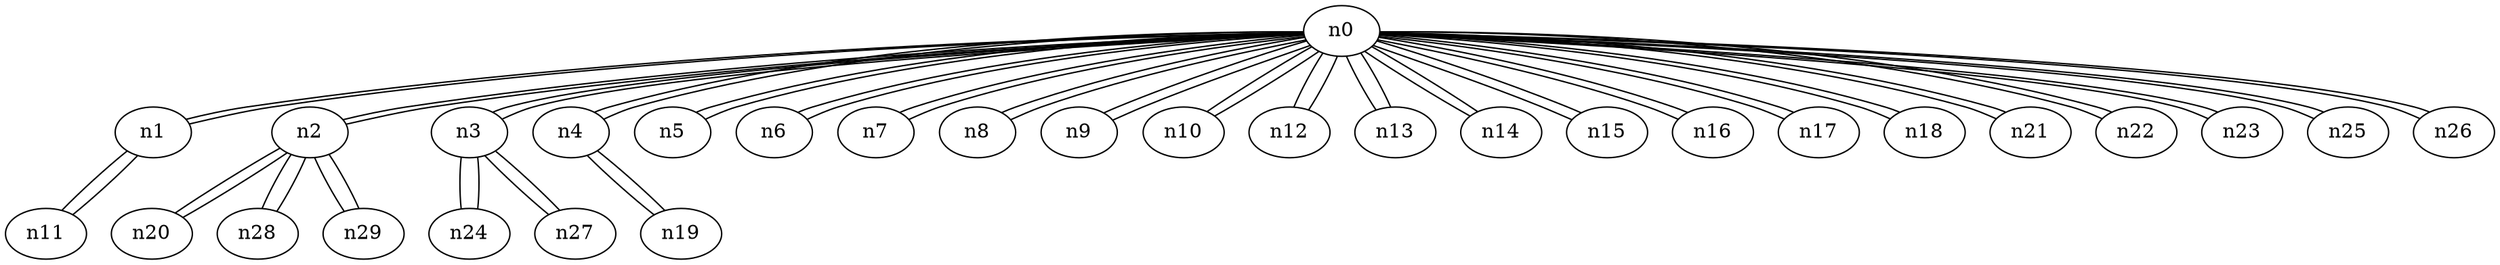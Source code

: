 graph {
n0;
n1;
n2;
n3;
n4;
n5;
n6;
n7;
n8;
n9;
n10;
n11;
n12;
n13;
n14;
n15;
n16;
n17;
n18;
n19;
n20;
n21;
n22;
n23;
n24;
n25;
n26;
n27;
n28;
n29;
n0 -- n9;
n0 -- n14;
n0 -- n22;
n0 -- n25;
n0 -- n10;
n0 -- n26;
n0 -- n1;
n0 -- n4;
n0 -- n21;
n0 -- n15;
n0 -- n23;
n0 -- n2;
n0 -- n6;
n0 -- n8;
n0 -- n17;
n0 -- n13;
n0 -- n18;
n0 -- n5;
n0 -- n12;
n0 -- n16;
n0 -- n3;
n0 -- n7;
n1 -- n0;
n1 -- n11;
n2 -- n28;
n2 -- n20;
n2 -- n29;
n2 -- n0;
n3 -- n27;
n3 -- n24;
n3 -- n0;
n4 -- n19;
n4 -- n0;
n5 -- n0;
n6 -- n0;
n7 -- n0;
n8 -- n0;
n9 -- n0;
n10 -- n0;
n11 -- n1;
n12 -- n0;
n13 -- n0;
n14 -- n0;
n15 -- n0;
n16 -- n0;
n17 -- n0;
n18 -- n0;
n19 -- n4;
n20 -- n2;
n21 -- n0;
n22 -- n0;
n23 -- n0;
n24 -- n3;
n25 -- n0;
n26 -- n0;
n27 -- n3;
n28 -- n2;
n29 -- n2;
}
